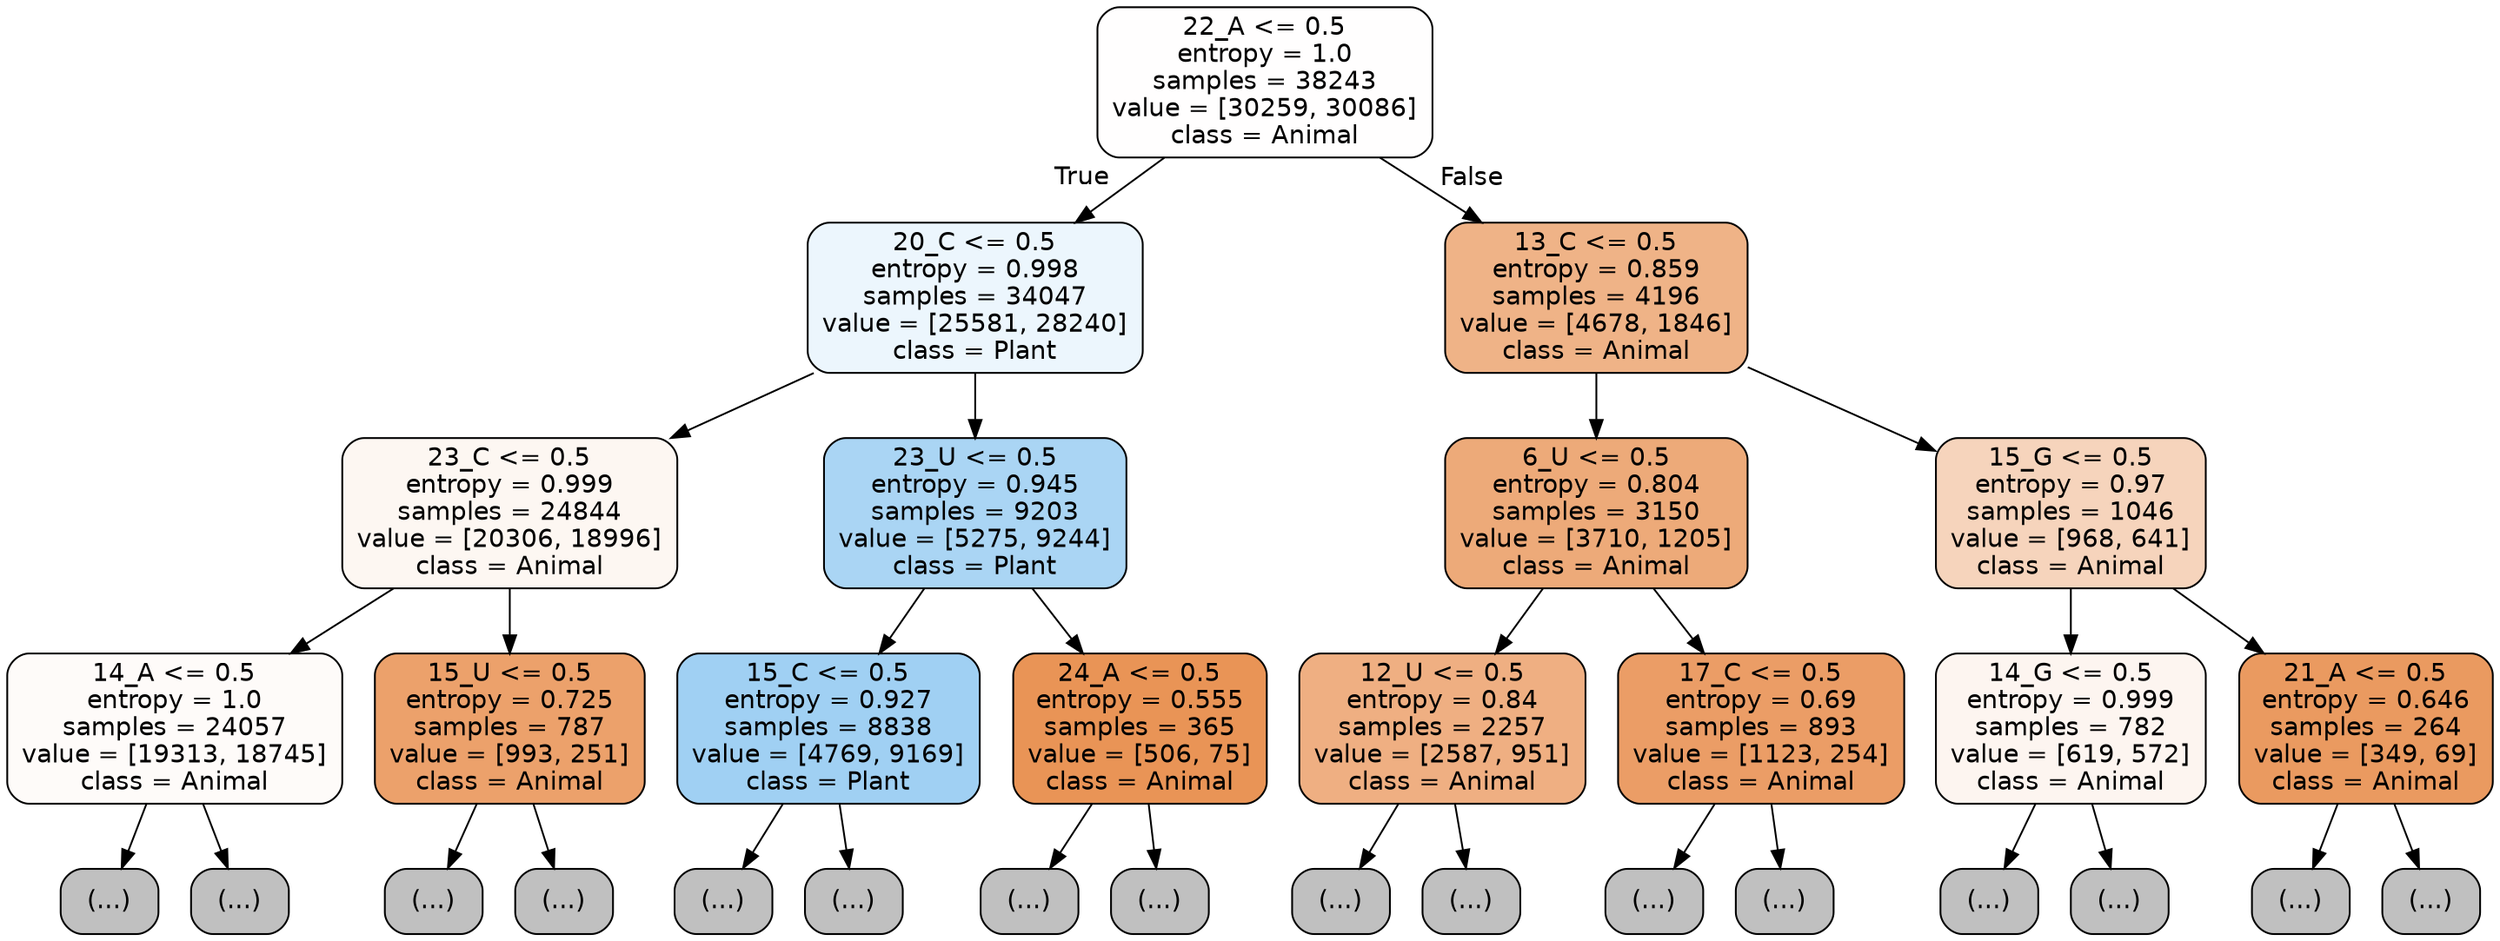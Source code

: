digraph Tree {
node [shape=box, style="filled, rounded", color="black", fontname="helvetica"] ;
edge [fontname="helvetica"] ;
0 [label="22_A <= 0.5\nentropy = 1.0\nsamples = 38243\nvalue = [30259, 30086]\nclass = Animal", fillcolor="#fffefe"] ;
1 [label="20_C <= 0.5\nentropy = 0.998\nsamples = 34047\nvalue = [25581, 28240]\nclass = Plant", fillcolor="#ecf6fd"] ;
0 -> 1 [labeldistance=2.5, labelangle=45, headlabel="True"] ;
2 [label="23_C <= 0.5\nentropy = 0.999\nsamples = 24844\nvalue = [20306, 18996]\nclass = Animal", fillcolor="#fdf7f2"] ;
1 -> 2 ;
3 [label="14_A <= 0.5\nentropy = 1.0\nsamples = 24057\nvalue = [19313, 18745]\nclass = Animal", fillcolor="#fefbf9"] ;
2 -> 3 ;
4 [label="(...)", fillcolor="#C0C0C0"] ;
3 -> 4 ;
8217 [label="(...)", fillcolor="#C0C0C0"] ;
3 -> 8217 ;
11036 [label="15_U <= 0.5\nentropy = 0.725\nsamples = 787\nvalue = [993, 251]\nclass = Animal", fillcolor="#eca16b"] ;
2 -> 11036 ;
11037 [label="(...)", fillcolor="#C0C0C0"] ;
11036 -> 11037 ;
11288 [label="(...)", fillcolor="#C0C0C0"] ;
11036 -> 11288 ;
11363 [label="23_U <= 0.5\nentropy = 0.945\nsamples = 9203\nvalue = [5275, 9244]\nclass = Plant", fillcolor="#aad5f4"] ;
1 -> 11363 ;
11364 [label="15_C <= 0.5\nentropy = 0.927\nsamples = 8838\nvalue = [4769, 9169]\nclass = Plant", fillcolor="#a0d0f3"] ;
11363 -> 11364 ;
11365 [label="(...)", fillcolor="#C0C0C0"] ;
11364 -> 11365 ;
13950 [label="(...)", fillcolor="#C0C0C0"] ;
11364 -> 13950 ;
14675 [label="24_A <= 0.5\nentropy = 0.555\nsamples = 365\nvalue = [506, 75]\nclass = Animal", fillcolor="#e99456"] ;
11363 -> 14675 ;
14676 [label="(...)", fillcolor="#C0C0C0"] ;
14675 -> 14676 ;
14801 [label="(...)", fillcolor="#C0C0C0"] ;
14675 -> 14801 ;
14812 [label="13_C <= 0.5\nentropy = 0.859\nsamples = 4196\nvalue = [4678, 1846]\nclass = Animal", fillcolor="#efb387"] ;
0 -> 14812 [labeldistance=2.5, labelangle=-45, headlabel="False"] ;
14813 [label="6_U <= 0.5\nentropy = 0.804\nsamples = 3150\nvalue = [3710, 1205]\nclass = Animal", fillcolor="#edaa79"] ;
14812 -> 14813 ;
14814 [label="12_U <= 0.5\nentropy = 0.84\nsamples = 2257\nvalue = [2587, 951]\nclass = Animal", fillcolor="#efaf82"] ;
14813 -> 14814 ;
14815 [label="(...)", fillcolor="#C0C0C0"] ;
14814 -> 14815 ;
15620 [label="(...)", fillcolor="#C0C0C0"] ;
14814 -> 15620 ;
15951 [label="17_C <= 0.5\nentropy = 0.69\nsamples = 893\nvalue = [1123, 254]\nclass = Animal", fillcolor="#eb9d66"] ;
14813 -> 15951 ;
15952 [label="(...)", fillcolor="#C0C0C0"] ;
15951 -> 15952 ;
16265 [label="(...)", fillcolor="#C0C0C0"] ;
15951 -> 16265 ;
16370 [label="15_G <= 0.5\nentropy = 0.97\nsamples = 1046\nvalue = [968, 641]\nclass = Animal", fillcolor="#f6d4bc"] ;
14812 -> 16370 ;
16371 [label="14_G <= 0.5\nentropy = 0.999\nsamples = 782\nvalue = [619, 572]\nclass = Animal", fillcolor="#fdf5f0"] ;
16370 -> 16371 ;
16372 [label="(...)", fillcolor="#C0C0C0"] ;
16371 -> 16372 ;
16649 [label="(...)", fillcolor="#C0C0C0"] ;
16371 -> 16649 ;
16700 [label="21_A <= 0.5\nentropy = 0.646\nsamples = 264\nvalue = [349, 69]\nclass = Animal", fillcolor="#ea9a60"] ;
16370 -> 16700 ;
16701 [label="(...)", fillcolor="#C0C0C0"] ;
16700 -> 16701 ;
16766 [label="(...)", fillcolor="#C0C0C0"] ;
16700 -> 16766 ;
}